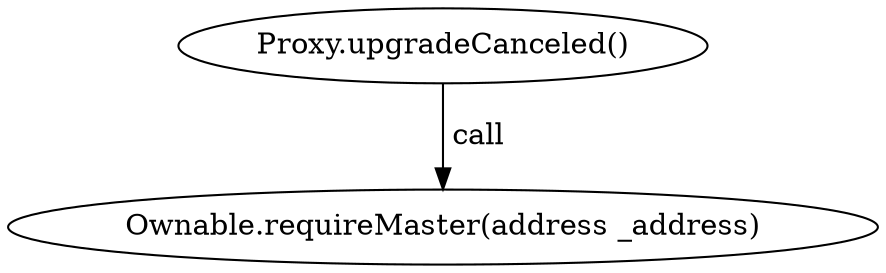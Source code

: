 digraph "" {
	graph [bb="0,0,348.1,124.8"];
	node [label="\N"];
	"Proxy.upgradeCanceled()"	 [height=0.5,
		pos="174.05,106.8",
		width=3.055];
	"Ownable.requireMaster(address _address)"	 [height=0.5,
		pos="174.05,18",
		width=4.8347];
	"Proxy.upgradeCanceled()" -> "Ownable.requireMaster(address _address)" [key=call,
	label=" call",
	lp="185.9,62.4",
	pos="e,174.05,36.072 174.05,88.401 174.05,76.295 174.05,60.208 174.05,46.467"];
}
digraph "" {
	graph [bb="0,0,348.1,124.8"];
	node [label="\N"];
	"Proxy.upgradeCanceled()"	 [height=0.5,
		pos="174.05,106.8",
		width=3.055];
	"Ownable.requireMaster(address _address)"	 [height=0.5,
		pos="174.05,18",
		width=4.8347];
	"Proxy.upgradeCanceled()" -> "Ownable.requireMaster(address _address)" [key=call,
	label=" call",
	lp="185.9,62.4",
	pos="e,174.05,36.072 174.05,88.401 174.05,76.295 174.05,60.208 174.05,46.467"];
}
digraph "" {
	graph [bb="0,0,348.1,124.8"];
	node [label="\N"];
	"Proxy.upgradeCanceled()"	 [height=0.5,
		pos="174.05,106.8",
		width=3.055];
	"Ownable.requireMaster(address _address)"	 [height=0.5,
		pos="174.05,18",
		width=4.8347];
	"Proxy.upgradeCanceled()" -> "Ownable.requireMaster(address _address)" [key=call,
	label=" call",
	lp="185.9,62.4",
	pos="e,174.05,36.072 174.05,88.401 174.05,76.295 174.05,60.208 174.05,46.467"];
}
